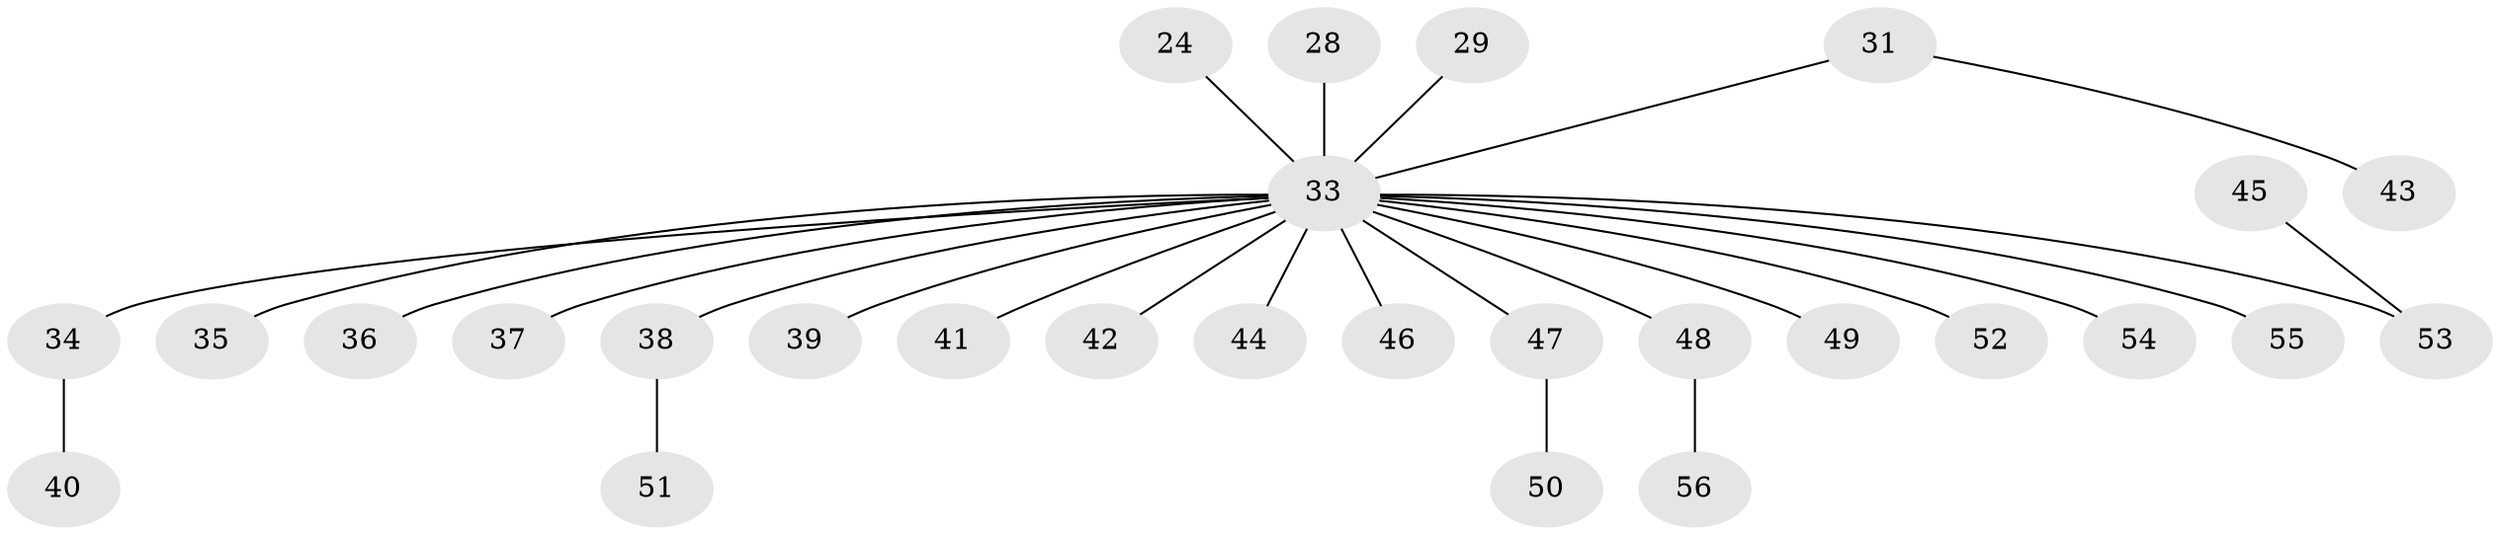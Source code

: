 // original degree distribution, {6: 0.017857142857142856, 2: 0.23214285714285715, 3: 0.17857142857142858, 4: 0.07142857142857142, 1: 0.48214285714285715, 5: 0.017857142857142856}
// Generated by graph-tools (version 1.1) at 2025/52/03/09/25 04:52:42]
// undirected, 28 vertices, 27 edges
graph export_dot {
graph [start="1"]
  node [color=gray90,style=filled];
  24;
  28;
  29;
  31;
  33 [super="+17+19+25+26+16+21+22+27+23"];
  34;
  35;
  36;
  37;
  38;
  39;
  40;
  41;
  42;
  43;
  44;
  45;
  46;
  47;
  48;
  49;
  50;
  51;
  52;
  53 [super="+32"];
  54;
  55;
  56;
  24 -- 33;
  28 -- 33;
  29 -- 33;
  31 -- 43;
  31 -- 33;
  33 -- 36;
  33 -- 54;
  33 -- 34;
  33 -- 35;
  33 -- 44;
  33 -- 47;
  33 -- 48;
  33 -- 46;
  33 -- 39;
  33 -- 42;
  33 -- 37;
  33 -- 49;
  33 -- 52;
  33 -- 41;
  33 -- 38;
  33 -- 53;
  33 -- 55;
  34 -- 40;
  38 -- 51;
  45 -- 53;
  47 -- 50;
  48 -- 56;
}
